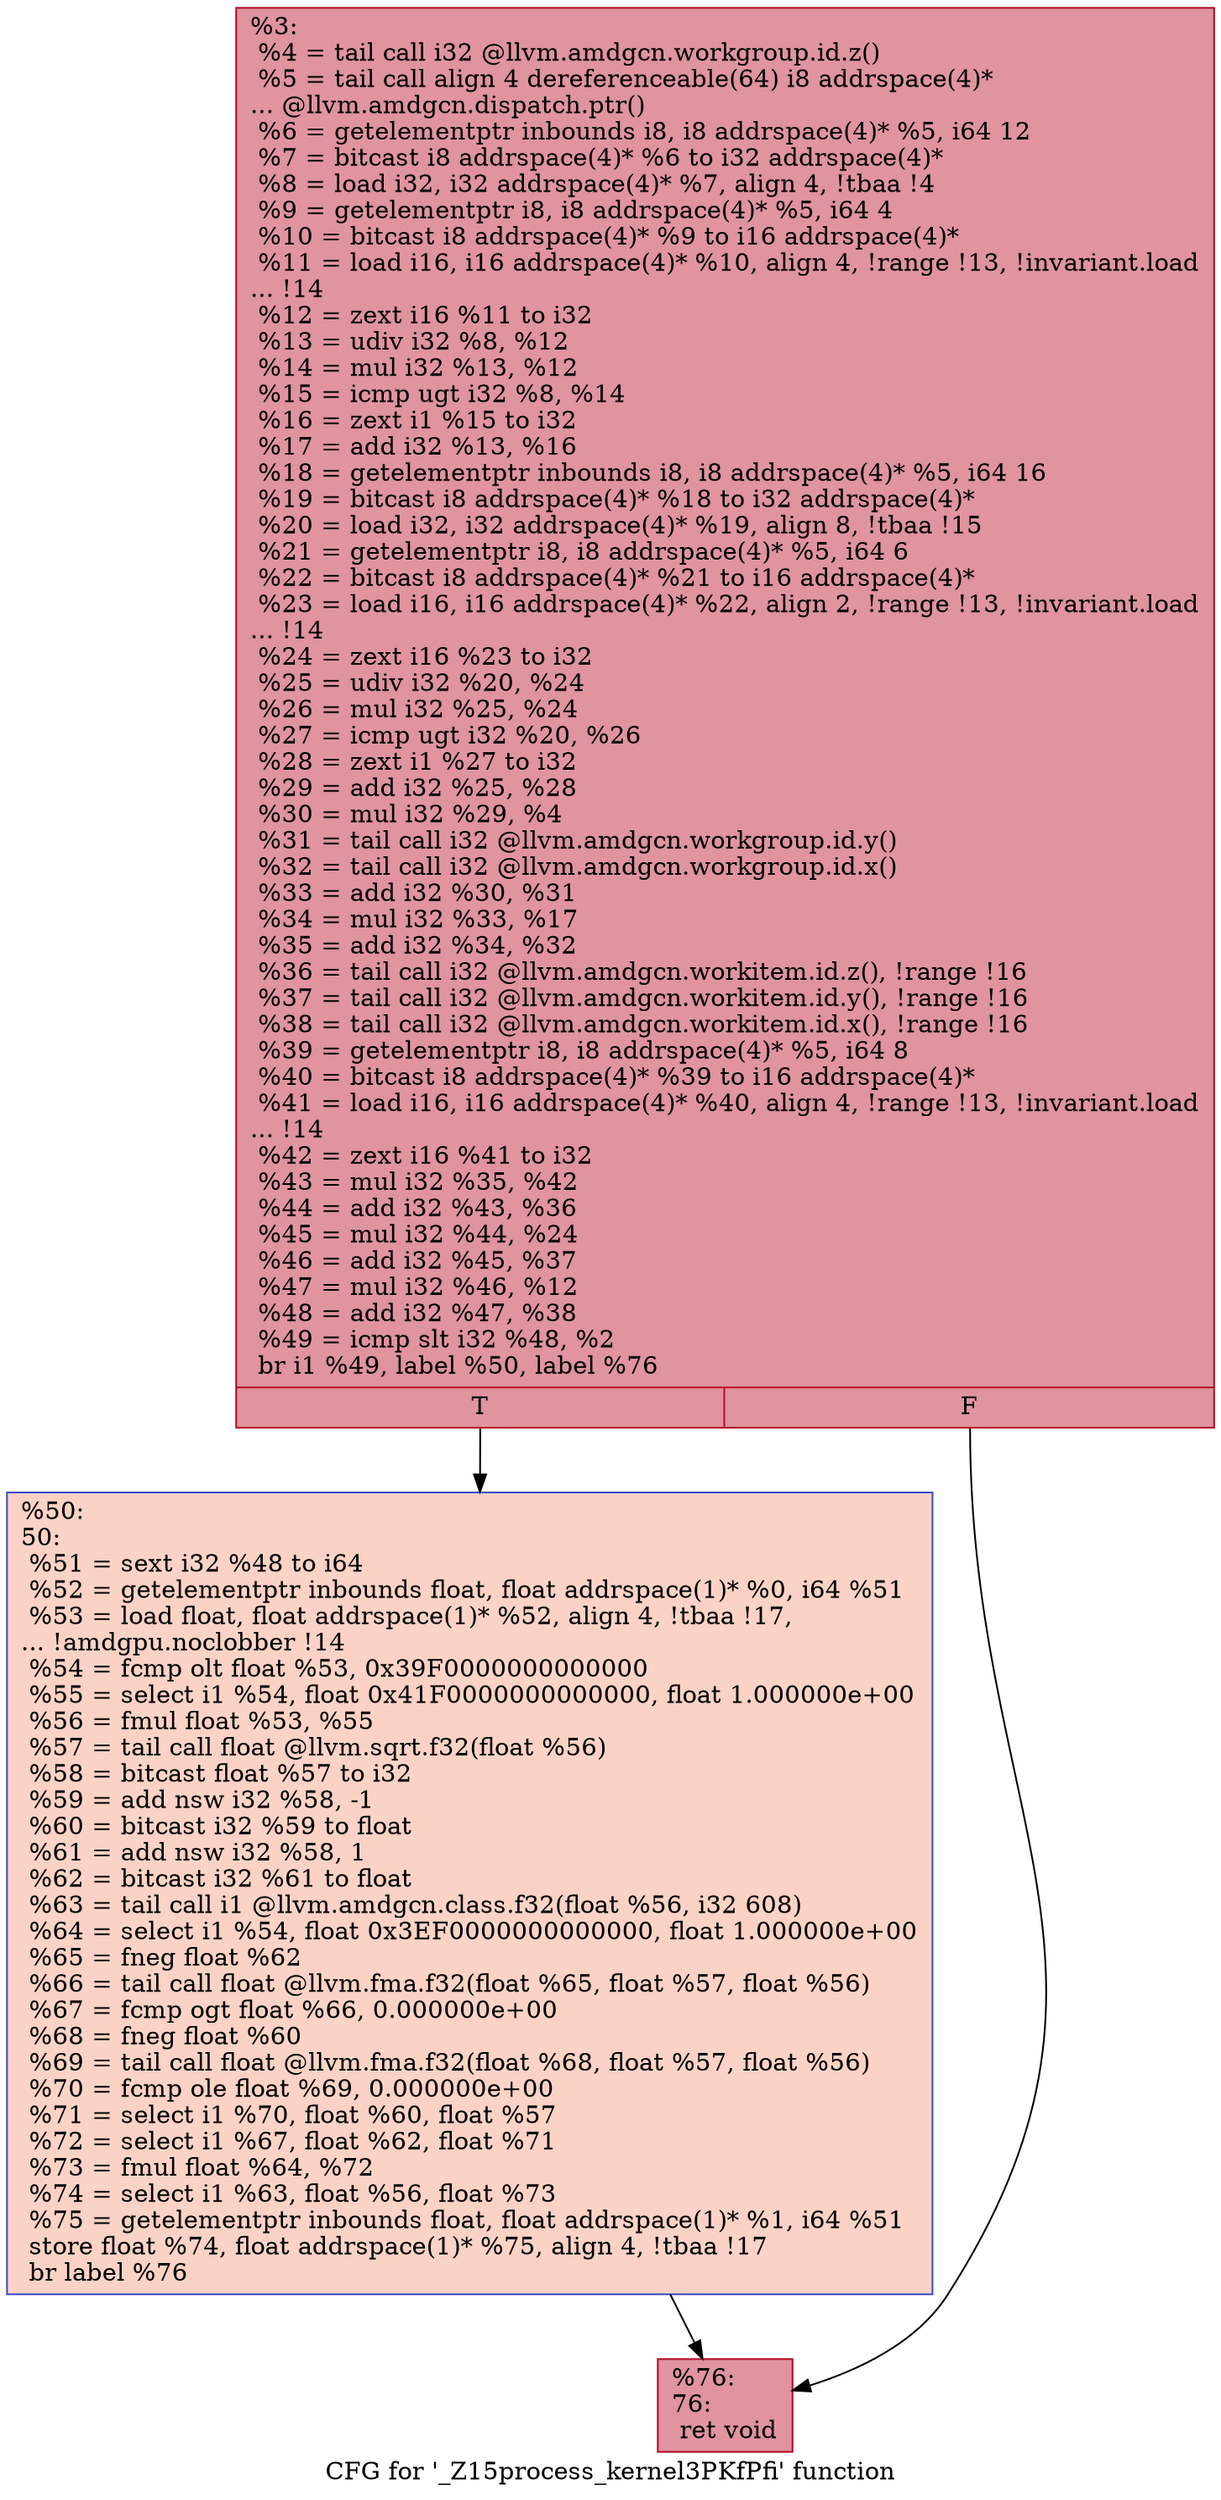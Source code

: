 digraph "CFG for '_Z15process_kernel3PKfPfi' function" {
	label="CFG for '_Z15process_kernel3PKfPfi' function";

	Node0x48b4f70 [shape=record,color="#b70d28ff", style=filled, fillcolor="#b70d2870",label="{%3:\l  %4 = tail call i32 @llvm.amdgcn.workgroup.id.z()\l  %5 = tail call align 4 dereferenceable(64) i8 addrspace(4)*\l... @llvm.amdgcn.dispatch.ptr()\l  %6 = getelementptr inbounds i8, i8 addrspace(4)* %5, i64 12\l  %7 = bitcast i8 addrspace(4)* %6 to i32 addrspace(4)*\l  %8 = load i32, i32 addrspace(4)* %7, align 4, !tbaa !4\l  %9 = getelementptr i8, i8 addrspace(4)* %5, i64 4\l  %10 = bitcast i8 addrspace(4)* %9 to i16 addrspace(4)*\l  %11 = load i16, i16 addrspace(4)* %10, align 4, !range !13, !invariant.load\l... !14\l  %12 = zext i16 %11 to i32\l  %13 = udiv i32 %8, %12\l  %14 = mul i32 %13, %12\l  %15 = icmp ugt i32 %8, %14\l  %16 = zext i1 %15 to i32\l  %17 = add i32 %13, %16\l  %18 = getelementptr inbounds i8, i8 addrspace(4)* %5, i64 16\l  %19 = bitcast i8 addrspace(4)* %18 to i32 addrspace(4)*\l  %20 = load i32, i32 addrspace(4)* %19, align 8, !tbaa !15\l  %21 = getelementptr i8, i8 addrspace(4)* %5, i64 6\l  %22 = bitcast i8 addrspace(4)* %21 to i16 addrspace(4)*\l  %23 = load i16, i16 addrspace(4)* %22, align 2, !range !13, !invariant.load\l... !14\l  %24 = zext i16 %23 to i32\l  %25 = udiv i32 %20, %24\l  %26 = mul i32 %25, %24\l  %27 = icmp ugt i32 %20, %26\l  %28 = zext i1 %27 to i32\l  %29 = add i32 %25, %28\l  %30 = mul i32 %29, %4\l  %31 = tail call i32 @llvm.amdgcn.workgroup.id.y()\l  %32 = tail call i32 @llvm.amdgcn.workgroup.id.x()\l  %33 = add i32 %30, %31\l  %34 = mul i32 %33, %17\l  %35 = add i32 %34, %32\l  %36 = tail call i32 @llvm.amdgcn.workitem.id.z(), !range !16\l  %37 = tail call i32 @llvm.amdgcn.workitem.id.y(), !range !16\l  %38 = tail call i32 @llvm.amdgcn.workitem.id.x(), !range !16\l  %39 = getelementptr i8, i8 addrspace(4)* %5, i64 8\l  %40 = bitcast i8 addrspace(4)* %39 to i16 addrspace(4)*\l  %41 = load i16, i16 addrspace(4)* %40, align 4, !range !13, !invariant.load\l... !14\l  %42 = zext i16 %41 to i32\l  %43 = mul i32 %35, %42\l  %44 = add i32 %43, %36\l  %45 = mul i32 %44, %24\l  %46 = add i32 %45, %37\l  %47 = mul i32 %46, %12\l  %48 = add i32 %47, %38\l  %49 = icmp slt i32 %48, %2\l  br i1 %49, label %50, label %76\l|{<s0>T|<s1>F}}"];
	Node0x48b4f70:s0 -> Node0x48b9f10;
	Node0x48b4f70:s1 -> Node0x48b9fa0;
	Node0x48b9f10 [shape=record,color="#3d50c3ff", style=filled, fillcolor="#f59c7d70",label="{%50:\l50:                                               \l  %51 = sext i32 %48 to i64\l  %52 = getelementptr inbounds float, float addrspace(1)* %0, i64 %51\l  %53 = load float, float addrspace(1)* %52, align 4, !tbaa !17,\l... !amdgpu.noclobber !14\l  %54 = fcmp olt float %53, 0x39F0000000000000\l  %55 = select i1 %54, float 0x41F0000000000000, float 1.000000e+00\l  %56 = fmul float %53, %55\l  %57 = tail call float @llvm.sqrt.f32(float %56)\l  %58 = bitcast float %57 to i32\l  %59 = add nsw i32 %58, -1\l  %60 = bitcast i32 %59 to float\l  %61 = add nsw i32 %58, 1\l  %62 = bitcast i32 %61 to float\l  %63 = tail call i1 @llvm.amdgcn.class.f32(float %56, i32 608)\l  %64 = select i1 %54, float 0x3EF0000000000000, float 1.000000e+00\l  %65 = fneg float %62\l  %66 = tail call float @llvm.fma.f32(float %65, float %57, float %56)\l  %67 = fcmp ogt float %66, 0.000000e+00\l  %68 = fneg float %60\l  %69 = tail call float @llvm.fma.f32(float %68, float %57, float %56)\l  %70 = fcmp ole float %69, 0.000000e+00\l  %71 = select i1 %70, float %60, float %57\l  %72 = select i1 %67, float %62, float %71\l  %73 = fmul float %64, %72\l  %74 = select i1 %63, float %56, float %73\l  %75 = getelementptr inbounds float, float addrspace(1)* %1, i64 %51\l  store float %74, float addrspace(1)* %75, align 4, !tbaa !17\l  br label %76\l}"];
	Node0x48b9f10 -> Node0x48b9fa0;
	Node0x48b9fa0 [shape=record,color="#b70d28ff", style=filled, fillcolor="#b70d2870",label="{%76:\l76:                                               \l  ret void\l}"];
}
